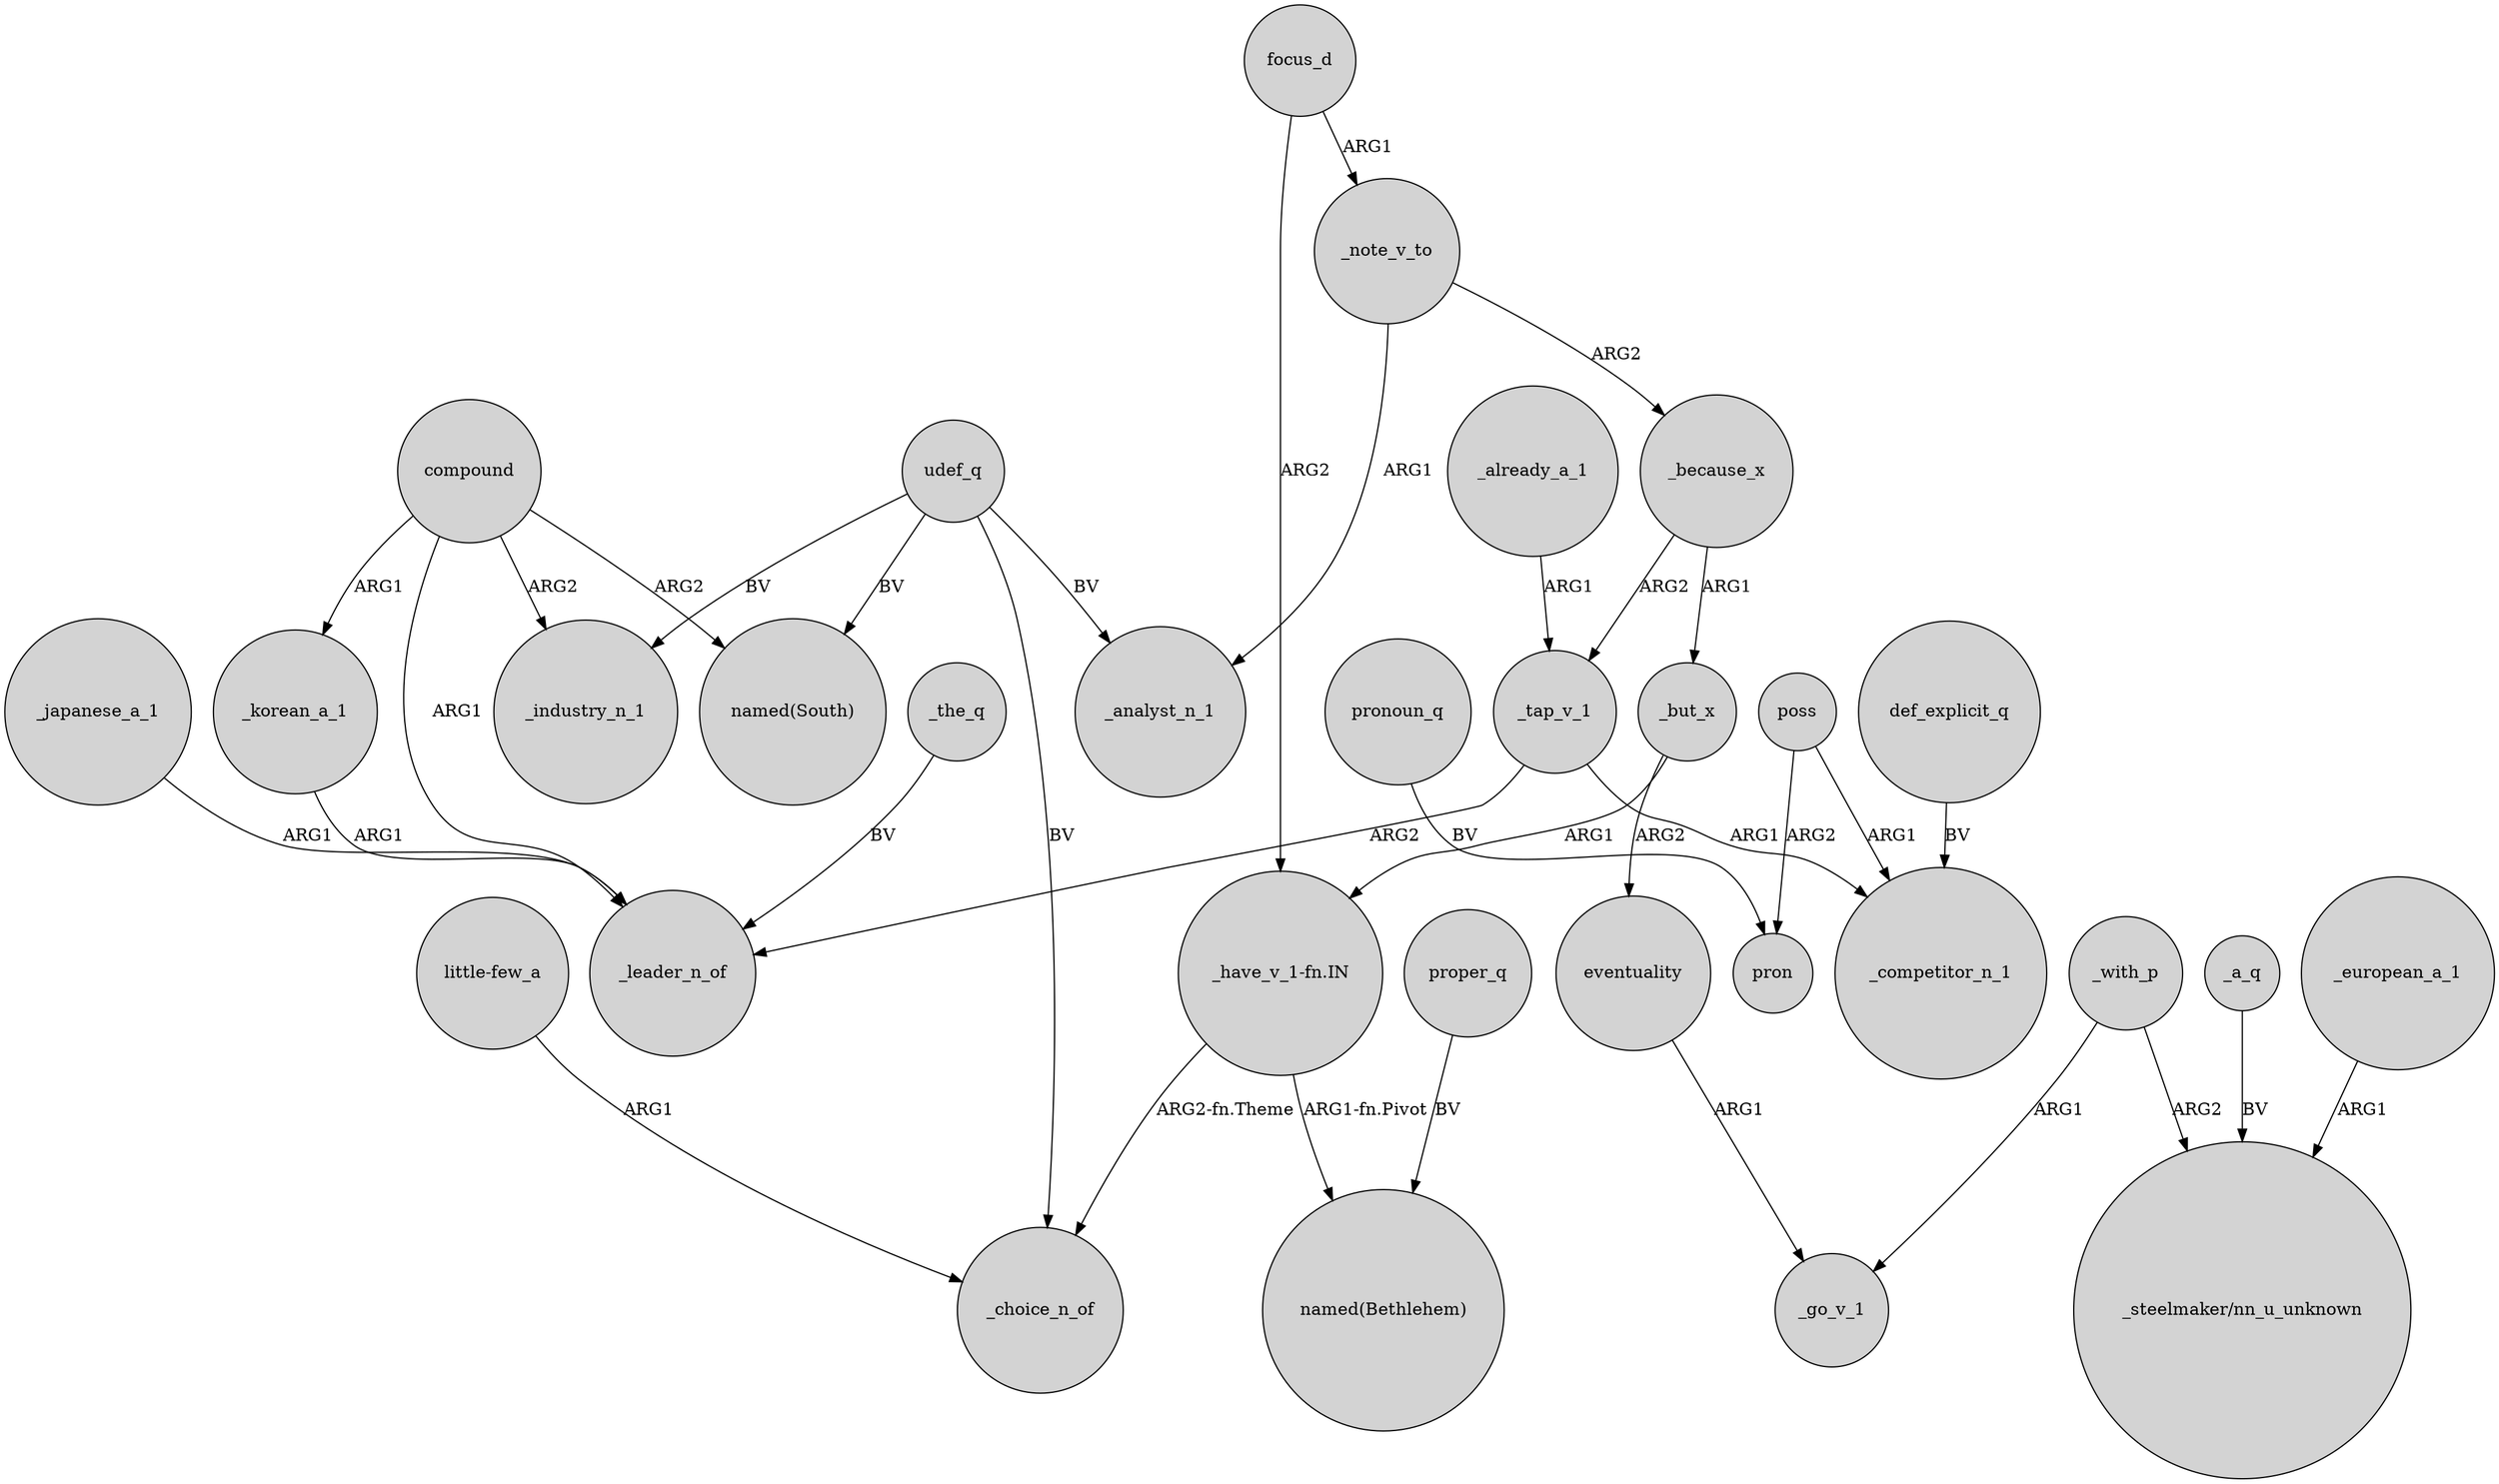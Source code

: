 digraph {
	node [shape=circle style=filled]
	"_have_v_1-fn.IN" -> _choice_n_of [label="ARG2-fn.Theme"]
	"_have_v_1-fn.IN" -> "named(Bethlehem)" [label="ARG1-fn.Pivot"]
	compound -> "named(South)" [label=ARG2]
	poss -> pron [label=ARG2]
	_tap_v_1 -> _leader_n_of [label=ARG2]
	_a_q -> "_steelmaker/nn_u_unknown" [label=BV]
	focus_d -> "_have_v_1-fn.IN" [label=ARG2]
	focus_d -> _note_v_to [label=ARG1]
	_but_x -> "_have_v_1-fn.IN" [label=ARG1]
	_with_p -> "_steelmaker/nn_u_unknown" [label=ARG2]
	compound -> _leader_n_of [label=ARG1]
	poss -> _competitor_n_1 [label=ARG1]
	_because_x -> _but_x [label=ARG1]
	_but_x -> eventuality [label=ARG2]
	_because_x -> _tap_v_1 [label=ARG2]
	_with_p -> _go_v_1 [label=ARG1]
	_already_a_1 -> _tap_v_1 [label=ARG1]
	udef_q -> "named(South)" [label=BV]
	_korean_a_1 -> _leader_n_of [label=ARG1]
	def_explicit_q -> _competitor_n_1 [label=BV]
	pronoun_q -> pron [label=BV]
	udef_q -> _choice_n_of [label=BV]
	proper_q -> "named(Bethlehem)" [label=BV]
	compound -> _industry_n_1 [label=ARG2]
	_note_v_to -> _because_x [label=ARG2]
	eventuality -> _go_v_1 [label=ARG1]
	_the_q -> _leader_n_of [label=BV]
	compound -> _korean_a_1 [label=ARG1]
	_tap_v_1 -> _competitor_n_1 [label=ARG1]
	_european_a_1 -> "_steelmaker/nn_u_unknown" [label=ARG1]
	_note_v_to -> _analyst_n_1 [label=ARG1]
	_japanese_a_1 -> _leader_n_of [label=ARG1]
	"little-few_a" -> _choice_n_of [label=ARG1]
	udef_q -> _analyst_n_1 [label=BV]
	udef_q -> _industry_n_1 [label=BV]
}
